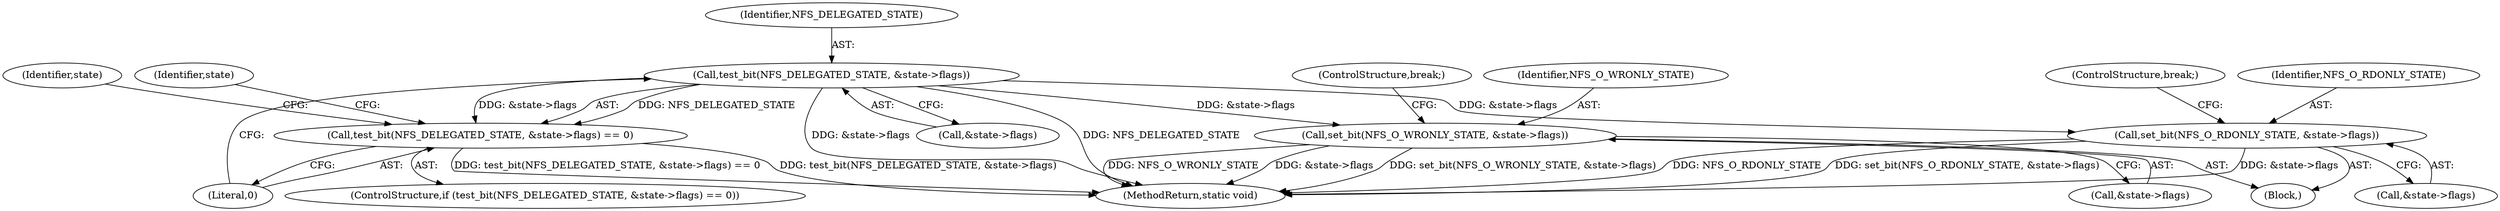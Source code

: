 digraph "0_linux_dc0b027dfadfcb8a5504f7d8052754bf8d501ab9_23@pointer" {
"1000107" [label="(Call,test_bit(NFS_DELEGATED_STATE, &state->flags))"];
"1000106" [label="(Call,test_bit(NFS_DELEGATED_STATE, &state->flags) == 0)"];
"1000148" [label="(Call,set_bit(NFS_O_RDONLY_STATE, &state->flags))"];
"1000156" [label="(Call,set_bit(NFS_O_WRONLY_STATE, &state->flags))"];
"1000107" [label="(Call,test_bit(NFS_DELEGATED_STATE, &state->flags))"];
"1000108" [label="(Identifier,NFS_DELEGATED_STATE)"];
"1000156" [label="(Call,set_bit(NFS_O_WRONLY_STATE, &state->flags))"];
"1000150" [label="(Call,&state->flags)"];
"1000132" [label="(Identifier,state)"];
"1000109" [label="(Call,&state->flags)"];
"1000148" [label="(Call,set_bit(NFS_O_RDONLY_STATE, &state->flags))"];
"1000154" [label="(ControlStructure,break;)"];
"1000117" [label="(Identifier,state)"];
"1000162" [label="(ControlStructure,break;)"];
"1000149" [label="(Identifier,NFS_O_RDONLY_STATE)"];
"1000113" [label="(Literal,0)"];
"1000146" [label="(Block,)"];
"1000106" [label="(Call,test_bit(NFS_DELEGATED_STATE, &state->flags) == 0)"];
"1000170" [label="(MethodReturn,static void)"];
"1000158" [label="(Call,&state->flags)"];
"1000105" [label="(ControlStructure,if (test_bit(NFS_DELEGATED_STATE, &state->flags) == 0))"];
"1000157" [label="(Identifier,NFS_O_WRONLY_STATE)"];
"1000107" -> "1000106"  [label="AST: "];
"1000107" -> "1000109"  [label="CFG: "];
"1000108" -> "1000107"  [label="AST: "];
"1000109" -> "1000107"  [label="AST: "];
"1000113" -> "1000107"  [label="CFG: "];
"1000107" -> "1000170"  [label="DDG: NFS_DELEGATED_STATE"];
"1000107" -> "1000170"  [label="DDG: &state->flags"];
"1000107" -> "1000106"  [label="DDG: NFS_DELEGATED_STATE"];
"1000107" -> "1000106"  [label="DDG: &state->flags"];
"1000107" -> "1000148"  [label="DDG: &state->flags"];
"1000107" -> "1000156"  [label="DDG: &state->flags"];
"1000106" -> "1000105"  [label="AST: "];
"1000106" -> "1000113"  [label="CFG: "];
"1000113" -> "1000106"  [label="AST: "];
"1000117" -> "1000106"  [label="CFG: "];
"1000132" -> "1000106"  [label="CFG: "];
"1000106" -> "1000170"  [label="DDG: test_bit(NFS_DELEGATED_STATE, &state->flags)"];
"1000106" -> "1000170"  [label="DDG: test_bit(NFS_DELEGATED_STATE, &state->flags) == 0"];
"1000148" -> "1000146"  [label="AST: "];
"1000148" -> "1000150"  [label="CFG: "];
"1000149" -> "1000148"  [label="AST: "];
"1000150" -> "1000148"  [label="AST: "];
"1000154" -> "1000148"  [label="CFG: "];
"1000148" -> "1000170"  [label="DDG: &state->flags"];
"1000148" -> "1000170"  [label="DDG: NFS_O_RDONLY_STATE"];
"1000148" -> "1000170"  [label="DDG: set_bit(NFS_O_RDONLY_STATE, &state->flags)"];
"1000156" -> "1000146"  [label="AST: "];
"1000156" -> "1000158"  [label="CFG: "];
"1000157" -> "1000156"  [label="AST: "];
"1000158" -> "1000156"  [label="AST: "];
"1000162" -> "1000156"  [label="CFG: "];
"1000156" -> "1000170"  [label="DDG: NFS_O_WRONLY_STATE"];
"1000156" -> "1000170"  [label="DDG: &state->flags"];
"1000156" -> "1000170"  [label="DDG: set_bit(NFS_O_WRONLY_STATE, &state->flags)"];
}
